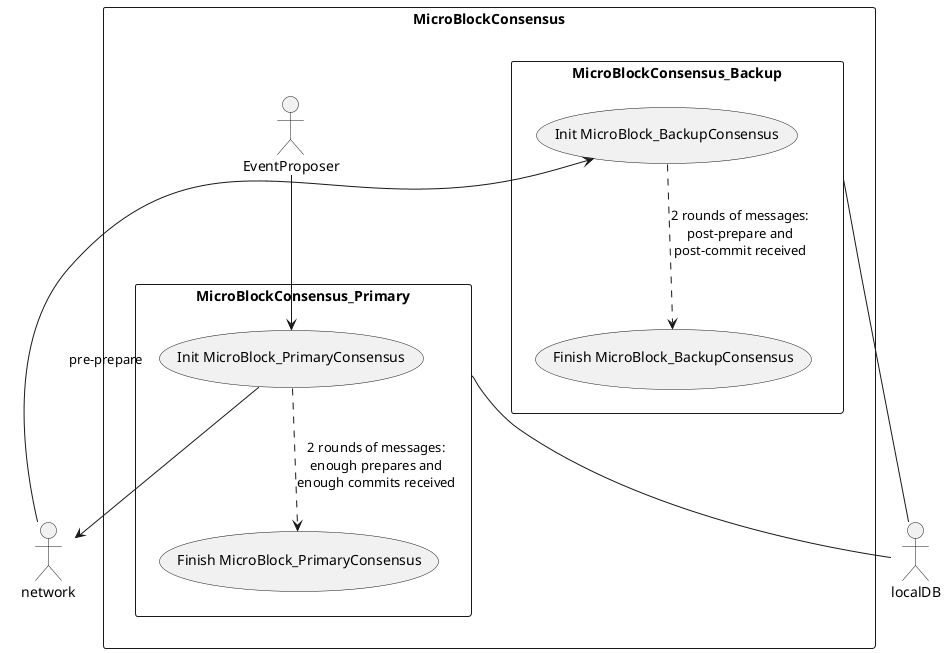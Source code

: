 @startuml
'left to right direction
'skinparam packageStyle rectangle
actor network
actor localDB

rectangle MicroBlockConsensus{
actor EventProposer

rectangle MicroBlockConsensus_Primary {
  EventProposer --> (Init MicroBlock_PrimaryConsensus) 
  'localDB -left- (Init MicroBlock_PrimaryConsensus) 
  (Init MicroBlock_PrimaryConsensus)--> network
  
  'network --> (Finish MicroBlock_PrimaryConsensus)
  '(Finish MicroBlock_PrimaryConsensus) --> network 
  'localDB -left- 
  (Init MicroBlock_PrimaryConsensus) ..> (Finish MicroBlock_PrimaryConsensus) : 2 rounds of messages:\nenough prepares and\nenough commits received  
  
}

rectangle MicroBlockConsensus_Backup {
  network --> (Init MicroBlock_BackupConsensus) : pre-prepare 
  'localDB -left- (Init MicroBlock_BackupConsensus) 
  '(Init MicroBlock_BackupConsensus)--> network
  
  'network --> (Finish MicroBlock_BackupConsensus)
  '(Finish MicroBlock_BackupConsensus) --> network 
  'localDB -left- 
  (Init MicroBlock_BackupConsensus) ..> (Finish MicroBlock_BackupConsensus) : 2 rounds of messages:\npost-prepare and\npost-commit received 
}

'MicroBlockConsensus_Primary -- network
'MicroBlockConsensus_Backup -- network

MicroBlockConsensus_Primary -- localDB
MicroBlockConsensus_Backup -- localDB

}

@enduml